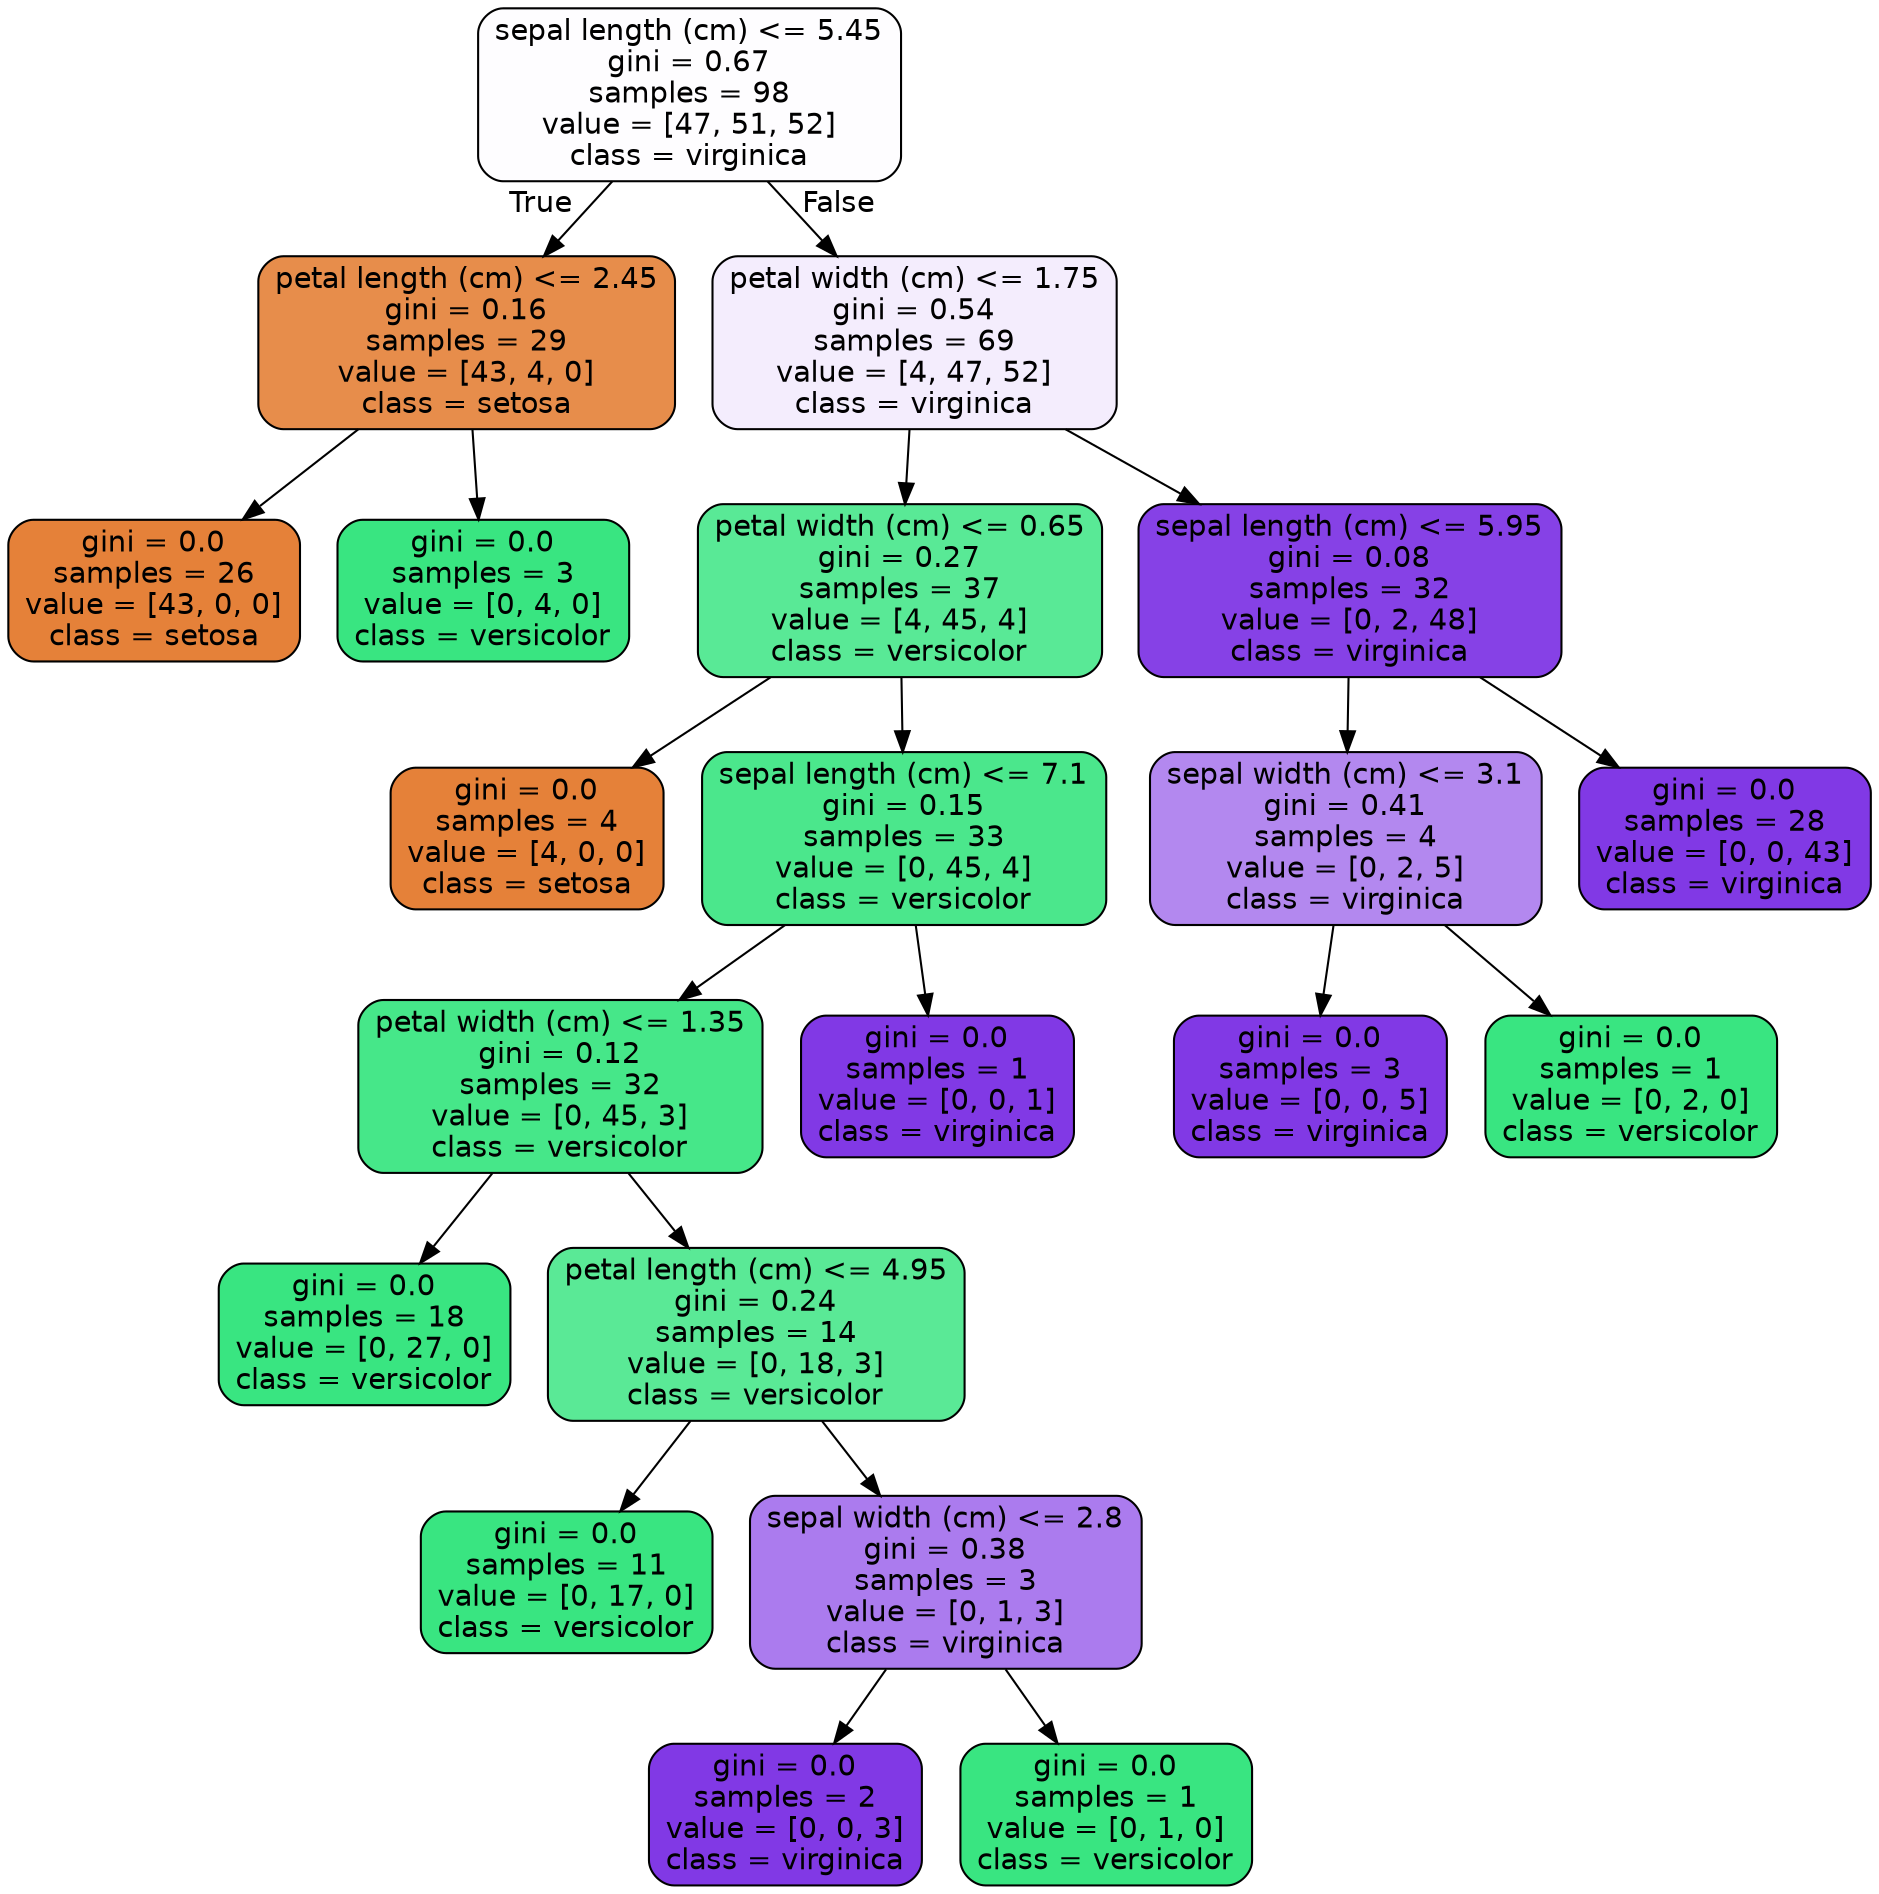 digraph Tree {
node [shape=box, style="filled, rounded", color="black", fontname=helvetica] ;
edge [fontname=helvetica] ;
0 [label="sepal length (cm) <= 5.45\ngini = 0.67\nsamples = 98\nvalue = [47, 51, 52]\nclass = virginica", fillcolor="#fefdff"] ;
1 [label="petal length (cm) <= 2.45\ngini = 0.16\nsamples = 29\nvalue = [43, 4, 0]\nclass = setosa", fillcolor="#e78d4b"] ;
0 -> 1 [labeldistance=2.5, labelangle=45, headlabel="True"] ;
2 [label="gini = 0.0\nsamples = 26\nvalue = [43, 0, 0]\nclass = setosa", fillcolor="#e58139"] ;
1 -> 2 ;
3 [label="gini = 0.0\nsamples = 3\nvalue = [0, 4, 0]\nclass = versicolor", fillcolor="#39e581"] ;
1 -> 3 ;
4 [label="petal width (cm) <= 1.75\ngini = 0.54\nsamples = 69\nvalue = [4, 47, 52]\nclass = virginica", fillcolor="#f4edfd"] ;
0 -> 4 [labeldistance=2.5, labelangle=-45, headlabel="False"] ;
5 [label="petal width (cm) <= 0.65\ngini = 0.27\nsamples = 37\nvalue = [4, 45, 4]\nclass = versicolor", fillcolor="#59e996"] ;
4 -> 5 ;
6 [label="gini = 0.0\nsamples = 4\nvalue = [4, 0, 0]\nclass = setosa", fillcolor="#e58139"] ;
5 -> 6 ;
7 [label="sepal length (cm) <= 7.1\ngini = 0.15\nsamples = 33\nvalue = [0, 45, 4]\nclass = versicolor", fillcolor="#4be78c"] ;
5 -> 7 ;
8 [label="petal width (cm) <= 1.35\ngini = 0.12\nsamples = 32\nvalue = [0, 45, 3]\nclass = versicolor", fillcolor="#46e789"] ;
7 -> 8 ;
9 [label="gini = 0.0\nsamples = 18\nvalue = [0, 27, 0]\nclass = versicolor", fillcolor="#39e581"] ;
8 -> 9 ;
10 [label="petal length (cm) <= 4.95\ngini = 0.24\nsamples = 14\nvalue = [0, 18, 3]\nclass = versicolor", fillcolor="#5ae996"] ;
8 -> 10 ;
11 [label="gini = 0.0\nsamples = 11\nvalue = [0, 17, 0]\nclass = versicolor", fillcolor="#39e581"] ;
10 -> 11 ;
12 [label="sepal width (cm) <= 2.8\ngini = 0.38\nsamples = 3\nvalue = [0, 1, 3]\nclass = virginica", fillcolor="#ab7bee"] ;
10 -> 12 ;
13 [label="gini = 0.0\nsamples = 2\nvalue = [0, 0, 3]\nclass = virginica", fillcolor="#8139e5"] ;
12 -> 13 ;
14 [label="gini = 0.0\nsamples = 1\nvalue = [0, 1, 0]\nclass = versicolor", fillcolor="#39e581"] ;
12 -> 14 ;
15 [label="gini = 0.0\nsamples = 1\nvalue = [0, 0, 1]\nclass = virginica", fillcolor="#8139e5"] ;
7 -> 15 ;
16 [label="sepal length (cm) <= 5.95\ngini = 0.08\nsamples = 32\nvalue = [0, 2, 48]\nclass = virginica", fillcolor="#8641e6"] ;
4 -> 16 ;
17 [label="sepal width (cm) <= 3.1\ngini = 0.41\nsamples = 4\nvalue = [0, 2, 5]\nclass = virginica", fillcolor="#b388ef"] ;
16 -> 17 ;
18 [label="gini = 0.0\nsamples = 3\nvalue = [0, 0, 5]\nclass = virginica", fillcolor="#8139e5"] ;
17 -> 18 ;
19 [label="gini = 0.0\nsamples = 1\nvalue = [0, 2, 0]\nclass = versicolor", fillcolor="#39e581"] ;
17 -> 19 ;
20 [label="gini = 0.0\nsamples = 28\nvalue = [0, 0, 43]\nclass = virginica", fillcolor="#8139e5"] ;
16 -> 20 ;
}